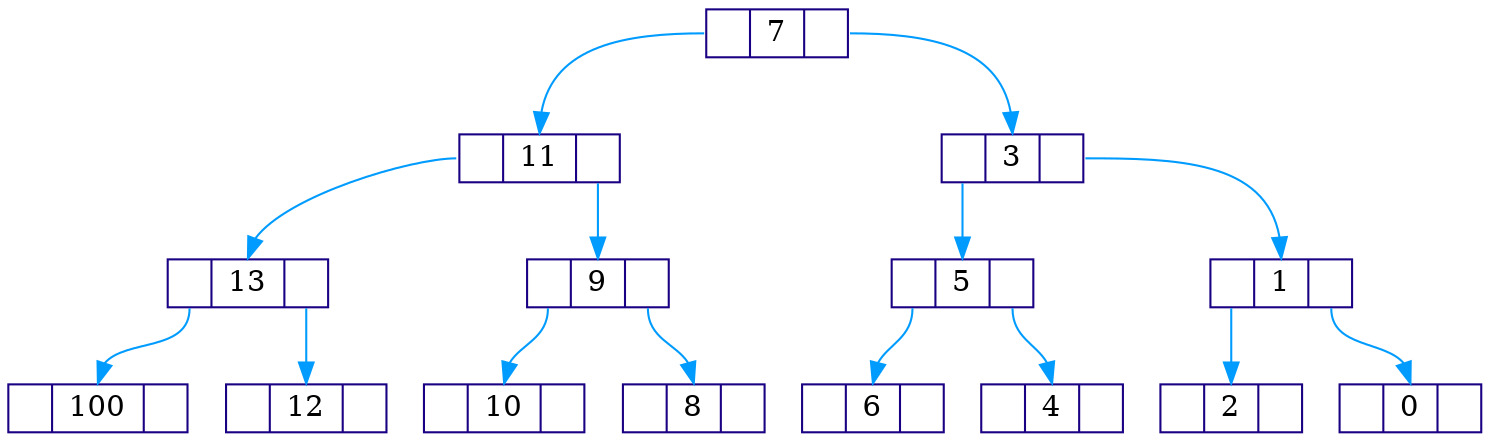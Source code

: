 digraph g{
 node [shape = record,height=.1, color="#1A0082"];
 edge[color="#009BFF"];
nodeAC7[label = "<f0> | <f1> 7 | <f2>"];
nodeAC11[label = "<f0> | <f1> 11 | <f2>"];
nodeAC13[label = "<f0> | <f1> 13 | <f2>"];
nodeAC100[label = "<f0> | <f1> 100 | <f2>"];
"nodeAC13":f0 -> "nodeAC100":f1;
nodeAC12[label = "<f0> | <f1> 12 | <f2>"];
"nodeAC13":f2 -> "nodeAC12":f1;
"nodeAC11":f0 -> "nodeAC13":f1;
nodeAC9[label = "<f0> | <f1> 9 | <f2>"];
nodeAC10[label = "<f0> | <f1> 10 | <f2>"];
"nodeAC9":f0 -> "nodeAC10":f1;
nodeAC8[label = "<f0> | <f1> 8 | <f2>"];
"nodeAC9":f2 -> "nodeAC8":f1;
"nodeAC11":f2 -> "nodeAC9":f1;
"nodeAC7":f0 -> "nodeAC11":f1;
nodeAC3[label = "<f0> | <f1> 3 | <f2>"];
nodeAC5[label = "<f0> | <f1> 5 | <f2>"];
nodeAC6[label = "<f0> | <f1> 6 | <f2>"];
"nodeAC5":f0 -> "nodeAC6":f1;
nodeAC4[label = "<f0> | <f1> 4 | <f2>"];
"nodeAC5":f2 -> "nodeAC4":f1;
"nodeAC3":f0 -> "nodeAC5":f1;
nodeAC1[label = "<f0> | <f1> 1 | <f2>"];
nodeAC2[label = "<f0> | <f1> 2 | <f2>"];
"nodeAC1":f0 -> "nodeAC2":f1;
nodeAC0[label = "<f0> | <f1> 0 | <f2>"];
"nodeAC1":f2 -> "nodeAC0":f1;
"nodeAC3":f2 -> "nodeAC1":f1;
"nodeAC7":f2 -> "nodeAC3":f1;

}